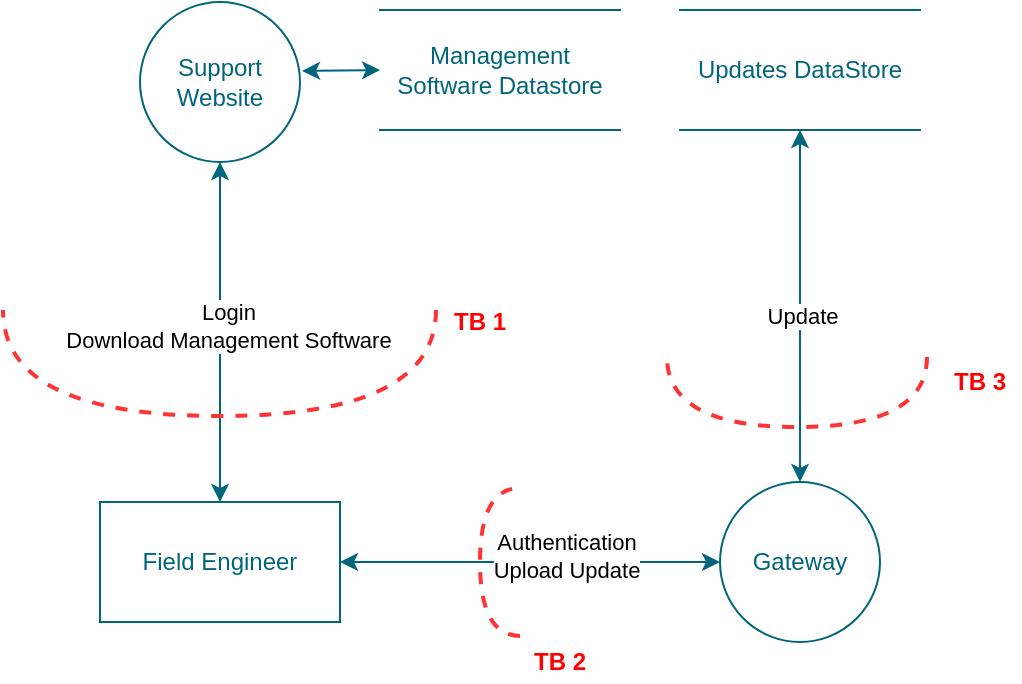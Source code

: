 <mxfile version="20.4.2" type="github">
  <diagram id="aPPEzUzkIl8WrXcZ_T5t" name="Page-1">
    <mxGraphModel dx="1426" dy="768" grid="1" gridSize="10" guides="1" tooltips="1" connect="1" arrows="1" fold="1" page="1" pageScale="1" pageWidth="1169" pageHeight="827" math="0" shadow="0">
      <root>
        <mxCell id="0" />
        <mxCell id="1" parent="0" />
        <mxCell id="9L6gd60OxQV_9YftvQsY-1" value="Updates DataStore" style="shape=partialRectangle;whiteSpace=wrap;html=1;left=0;right=0;fillColor=none;strokeColor=#00657D;fontColor=#00657D;" vertex="1" parent="1">
          <mxGeometry x="340" y="4" width="120" height="60" as="geometry" />
        </mxCell>
        <mxCell id="9L6gd60OxQV_9YftvQsY-6" value="Field Engineer" style="rounded=0;whiteSpace=wrap;html=1;strokeColor=#00657D;fontColor=#00657D;" vertex="1" parent="1">
          <mxGeometry x="50" y="250" width="120" height="60" as="geometry" />
        </mxCell>
        <mxCell id="9L6gd60OxQV_9YftvQsY-12" value="Support Website" style="ellipse;whiteSpace=wrap;html=1;aspect=fixed;strokeColor=#00657D;fontColor=#00657D;" vertex="1" parent="1">
          <mxGeometry x="70" width="80" height="80" as="geometry" />
        </mxCell>
        <mxCell id="9L6gd60OxQV_9YftvQsY-14" value="" style="endArrow=classic;startArrow=classic;html=1;fontColor=#00657D;strokeColor=#00657D;rounded=0;exitX=0.5;exitY=0;exitDx=0;exitDy=0;entryX=0.5;entryY=1;entryDx=0;entryDy=0;" edge="1" parent="1" source="9L6gd60OxQV_9YftvQsY-6" target="9L6gd60OxQV_9YftvQsY-12">
          <mxGeometry width="50" height="50" relative="1" as="geometry">
            <mxPoint x="200" y="340" as="sourcePoint" />
            <mxPoint x="280" y="260" as="targetPoint" />
          </mxGeometry>
        </mxCell>
        <mxCell id="9L6gd60OxQV_9YftvQsY-48" value="Login&lt;br&gt;Download Management Software" style="edgeLabel;html=1;align=center;verticalAlign=middle;resizable=0;points=[];" vertex="1" connectable="0" parent="9L6gd60OxQV_9YftvQsY-14">
          <mxGeometry x="0.033" y="-4" relative="1" as="geometry">
            <mxPoint as="offset" />
          </mxGeometry>
        </mxCell>
        <mxCell id="9L6gd60OxQV_9YftvQsY-23" value="Management Software Datastore" style="shape=partialRectangle;whiteSpace=wrap;html=1;left=0;right=0;fillColor=none;strokeColor=#00657D;fontColor=#00657D;" vertex="1" parent="1">
          <mxGeometry x="190" y="4" width="120" height="60" as="geometry" />
        </mxCell>
        <mxCell id="9L6gd60OxQV_9YftvQsY-25" value="" style="endArrow=classic;startArrow=classic;html=1;fontColor=#00657D;strokeColor=#00657D;rounded=0;exitX=1;exitY=0.5;exitDx=0;exitDy=0;entryX=0;entryY=0.5;entryDx=0;entryDy=0;" edge="1" parent="1" source="9L6gd60OxQV_9YftvQsY-6" target="9L6gd60OxQV_9YftvQsY-51">
          <mxGeometry width="50" height="50" relative="1" as="geometry">
            <mxPoint x="180" y="290" as="sourcePoint" />
            <mxPoint x="320" y="334" as="targetPoint" />
          </mxGeometry>
        </mxCell>
        <mxCell id="9L6gd60OxQV_9YftvQsY-52" value="Authentication&lt;br&gt;Upload Update" style="edgeLabel;html=1;align=center;verticalAlign=middle;resizable=0;points=[];" vertex="1" connectable="0" parent="9L6gd60OxQV_9YftvQsY-25">
          <mxGeometry x="0.182" y="3" relative="1" as="geometry">
            <mxPoint as="offset" />
          </mxGeometry>
        </mxCell>
        <mxCell id="9L6gd60OxQV_9YftvQsY-29" value="" style="endArrow=classic;startArrow=classic;html=1;fontColor=#00657D;strokeColor=#00657D;rounded=0;entryX=0.5;entryY=1;entryDx=0;entryDy=0;exitX=0.5;exitY=0;exitDx=0;exitDy=0;" edge="1" parent="1" source="9L6gd60OxQV_9YftvQsY-51" target="9L6gd60OxQV_9YftvQsY-1">
          <mxGeometry width="50" height="50" relative="1" as="geometry">
            <mxPoint x="430" y="330" as="sourcePoint" />
            <mxPoint x="430" y="250" as="targetPoint" />
          </mxGeometry>
        </mxCell>
        <mxCell id="9L6gd60OxQV_9YftvQsY-45" value="Update" style="edgeLabel;html=1;align=center;verticalAlign=middle;resizable=0;points=[];" vertex="1" connectable="0" parent="9L6gd60OxQV_9YftvQsY-29">
          <mxGeometry x="-0.05" y="-1" relative="1" as="geometry">
            <mxPoint as="offset" />
          </mxGeometry>
        </mxCell>
        <mxCell id="9L6gd60OxQV_9YftvQsY-31" value="" style="endArrow=classic;startArrow=classic;html=1;fontColor=#00657D;strokeColor=#00657D;rounded=0;entryX=0;entryY=0.5;entryDx=0;entryDy=0;exitX=1.013;exitY=0.431;exitDx=0;exitDy=0;exitPerimeter=0;" edge="1" parent="1" source="9L6gd60OxQV_9YftvQsY-12" target="9L6gd60OxQV_9YftvQsY-23">
          <mxGeometry width="50" height="50" relative="1" as="geometry">
            <mxPoint x="180" y="-20" as="sourcePoint" />
            <mxPoint x="290" y="30" as="targetPoint" />
          </mxGeometry>
        </mxCell>
        <mxCell id="9L6gd60OxQV_9YftvQsY-33" value="" style="shape=requiredInterface;html=1;verticalLabelPosition=bottom;dashed=1;strokeColor=#FF3333;strokeWidth=2;fillColor=none;fontColor=#FF3333;align=left;rotation=90;" vertex="1" parent="1">
          <mxGeometry x="83.25" y="72.25" width="53" height="216.5" as="geometry" />
        </mxCell>
        <mxCell id="9L6gd60OxQV_9YftvQsY-34" value="&lt;font color=&quot;#ff0000&quot;&gt;&lt;b&gt;TB 1&lt;/b&gt;&lt;/font&gt;" style="text;html=1;strokeColor=none;fillColor=none;align=center;verticalAlign=middle;whiteSpace=wrap;rounded=0;" vertex="1" parent="1">
          <mxGeometry x="220" y="150" width="40" height="20" as="geometry" />
        </mxCell>
        <mxCell id="9L6gd60OxQV_9YftvQsY-37" value="" style="shape=requiredInterface;html=1;verticalLabelPosition=bottom;dashed=1;strokeColor=#FF3333;strokeWidth=2;fillColor=none;fontColor=#FF3333;align=left;rotation=-180;" vertex="1" parent="1">
          <mxGeometry x="240" y="243.06" width="20" height="73.88" as="geometry" />
        </mxCell>
        <mxCell id="9L6gd60OxQV_9YftvQsY-38" value="&lt;font color=&quot;#ff0000&quot;&gt;&lt;b&gt;TB 2&lt;br&gt;&lt;/b&gt;&lt;/font&gt;" style="text;html=1;strokeColor=none;fillColor=none;align=center;verticalAlign=middle;whiteSpace=wrap;rounded=0;" vertex="1" parent="1">
          <mxGeometry x="260" y="320" width="40" height="20" as="geometry" />
        </mxCell>
        <mxCell id="9L6gd60OxQV_9YftvQsY-39" value="" style="shape=requiredInterface;html=1;verticalLabelPosition=bottom;dashed=1;strokeColor=#FF3333;strokeWidth=2;fillColor=none;fontColor=#FF3333;align=left;rotation=90;" vertex="1" parent="1">
          <mxGeometry x="381" y="130" width="35" height="130" as="geometry" />
        </mxCell>
        <mxCell id="9L6gd60OxQV_9YftvQsY-40" value="&lt;font color=&quot;#ff0000&quot;&gt;&lt;b&gt;TB 3&lt;br&gt;&lt;/b&gt;&lt;/font&gt;" style="text;html=1;strokeColor=none;fillColor=none;align=center;verticalAlign=middle;whiteSpace=wrap;rounded=0;" vertex="1" parent="1">
          <mxGeometry x="470" y="180" width="40" height="20" as="geometry" />
        </mxCell>
        <mxCell id="9L6gd60OxQV_9YftvQsY-51" value="Gateway" style="ellipse;whiteSpace=wrap;html=1;aspect=fixed;strokeColor=#00657D;fontColor=#00657D;" vertex="1" parent="1">
          <mxGeometry x="360" y="240" width="80" height="80" as="geometry" />
        </mxCell>
      </root>
    </mxGraphModel>
  </diagram>
</mxfile>
